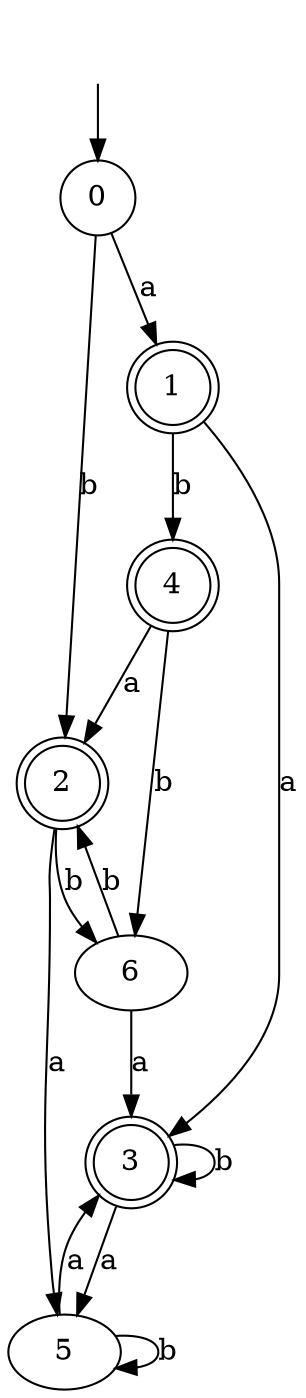 digraph RandomDFA {
  __start0 [label="", shape=none];
  __start0 -> 0 [label=""];
  0 [shape=circle]
  0 -> 1 [label="a"]
  0 -> 2 [label="b"]
  1 [shape=doublecircle]
  1 -> 3 [label="a"]
  1 -> 4 [label="b"]
  2 [shape=doublecircle]
  2 -> 5 [label="a"]
  2 -> 6 [label="b"]
  3 [shape=doublecircle]
  3 -> 5 [label="a"]
  3 -> 3 [label="b"]
  4 [shape=doublecircle]
  4 -> 2 [label="a"]
  4 -> 6 [label="b"]
  5
  5 -> 3 [label="a"]
  5 -> 5 [label="b"]
  6
  6 -> 3 [label="a"]
  6 -> 2 [label="b"]
}
